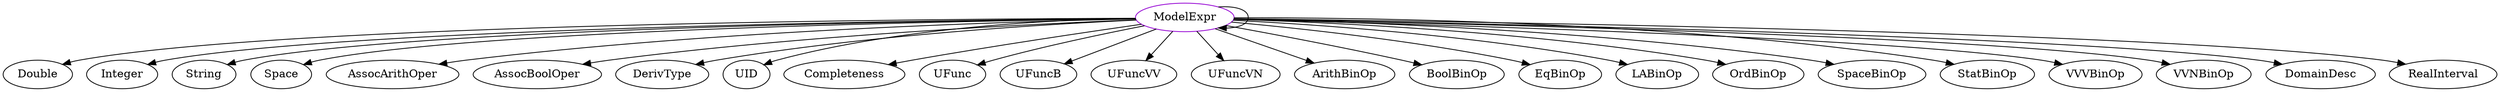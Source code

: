digraph modelexpr{
ModelExpr -> Double;
ModelExpr -> ModelExpr;
ModelExpr -> Integer;
ModelExpr -> String;
ModelExpr -> Space;
ModelExpr -> AssocArithOper;
ModelExpr -> AssocBoolOper;
ModelExpr -> DerivType;
ModelExpr -> UID;
ModelExpr -> Completeness;
ModelExpr -> UFunc;
ModelExpr -> UFuncB;
ModelExpr -> UFuncVV;
ModelExpr -> UFuncVN;
ModelExpr -> ArithBinOp;
ModelExpr -> BoolBinOp;
ModelExpr -> EqBinOp;
ModelExpr -> LABinOp;
ModelExpr -> OrdBinOp;
ModelExpr -> SpaceBinOp;
ModelExpr -> StatBinOp;
ModelExpr -> VVVBinOp;
ModelExpr -> VVNBinOp;
ModelExpr -> DomainDesc;
ModelExpr -> RealInterval;
ModelExpr	[shape=oval, color=darkviolet, label="ModelExpr"];
}
